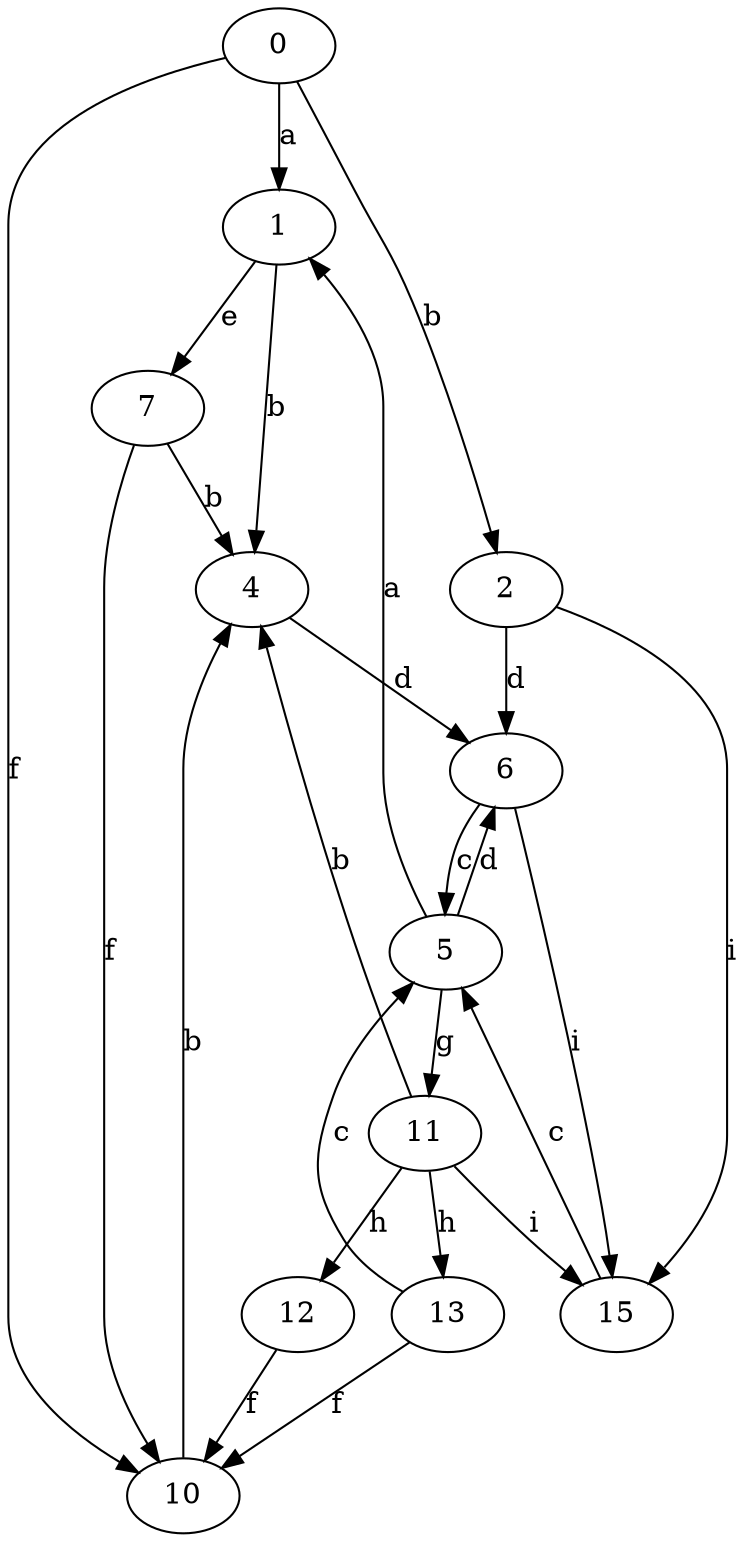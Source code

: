 strict digraph  {
0;
1;
2;
4;
5;
6;
7;
10;
11;
12;
13;
15;
0 -> 1  [label=a];
0 -> 2  [label=b];
0 -> 10  [label=f];
1 -> 4  [label=b];
1 -> 7  [label=e];
2 -> 6  [label=d];
2 -> 15  [label=i];
4 -> 6  [label=d];
5 -> 1  [label=a];
5 -> 6  [label=d];
5 -> 11  [label=g];
6 -> 5  [label=c];
6 -> 15  [label=i];
7 -> 4  [label=b];
7 -> 10  [label=f];
10 -> 4  [label=b];
11 -> 4  [label=b];
11 -> 12  [label=h];
11 -> 13  [label=h];
11 -> 15  [label=i];
12 -> 10  [label=f];
13 -> 5  [label=c];
13 -> 10  [label=f];
15 -> 5  [label=c];
}
